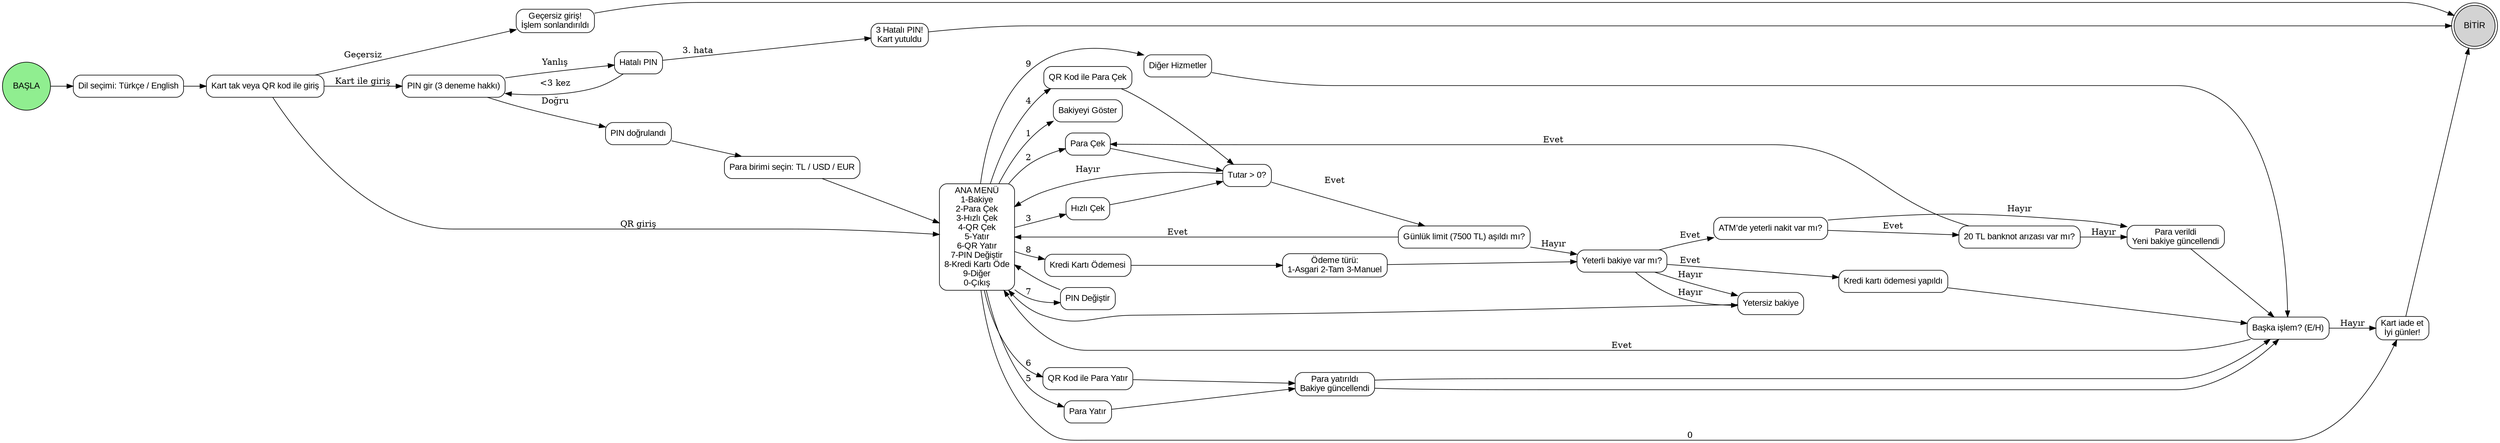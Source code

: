 digraph ATM_Sistemi {
    rankdir=LR;
    node [shape=rectangle, style=rounded, fontname="Arial"];

    // Başlangıç ve bitiş
    start [label="BAŞLA", shape=circle, style=filled, fillcolor=lightgreen];
    end [label="BİTİR", shape=doublecircle, style=filled, fillcolor=lightgray];

    // Giriş ve PIN
    dil [label="Dil seçimi: Türkçe / English"];
    giris_tipi [label="Kart tak veya QR kod ile giriş"];
    hatali_giris [label="Geçersiz giriş!\nİşlem sonlandırıldı"];
    pin_giris [label="PIN gir (3 deneme hakkı)"];
    pin_hata [label="Hatalı PIN"];
    pin_dogru [label="PIN doğrulandı"];
    kart_yutuldu [label="3 Hatalı PIN!\nKart yutuldu"];
    para_birimi [label="Para birimi seçin: TL / USD / EUR"];

    // Menü ve işlemler
    menu [label="ANA MENÜ\n1-Bakiye\n2-Para Çek\n3-Hızlı Çek\n4-QR Çek\n5-Yatır\n6-QR Yatır\n7-PIN Değiştir\n8-Kredi Kartı Öde\n9-Diğer\n0-Çıkış"];
    bakiye [label="Bakiyeyi Göster"];
    para_cek [label="Para Çek"];
    hizli_cek [label="Hızlı Çek"];
    qr_cek [label="QR Kod ile Para Çek"];
    para_yatir [label="Para Yatır"];
    qr_yatir [label="QR Kod ile Para Yatır"];
    pin_degistir [label="PIN Değiştir"];
    kredi_odeme [label="Kredi Kartı Ödemesi"];
    diger [label="Diğer Hizmetler"];
    cikis [label="Kart iade et\nİyi günler!"];

    // Para çekme kontrolleri
    tutar_kontrol [label="Tutar > 0?"];
    limit_kontrol [label="Günlük limit (7500 TL) aşıldı mı?"];
    bakiye_kontrol [label="Yeterli bakiye var mı?"];
    atm_nakit [label="ATM'de yeterli nakit var mı?"];
    banknot_ariza [label="20 TL banknot arızası var mı?"];
    para_ver [label="Para verildi\nYeni bakiye güncellendi"];
    bakiye_yetersiz [label="Yetersiz bakiye"];

    // Para yatırma ve ödemeler
    para_yatir_ok [label="Para yatırıldı\nBakiye güncellendi"];
    odeme_secimi [label="Ödeme türü:\n1-Asgari 2-Tam 3-Manuel"];
    odeme_yap [label="Kredi kartı ödemesi yapıldı"];

    // Devam akışı
    devam [label="Başka işlem? (E/H)"];

    // --- Giriş ve PIN ---
    start -> dil -> giris_tipi;
    giris_tipi -> pin_giris [label="Kart ile giriş"];
    giris_tipi -> menu [label="QR giriş"];
    giris_tipi -> hatali_giris [label="Geçersiz"];
    hatali_giris -> end;

    pin_giris -> pin_dogru [label="Doğru"];
    pin_giris -> pin_hata [label="Yanlış"];
    pin_hata -> pin_giris [label="<3 kez"];
    pin_hata -> kart_yutuldu [label="3. hata"];
    kart_yutuldu -> end;
    pin_dogru -> para_birimi -> menu;

    // --- Menü ---
    menu -> bakiye [label="1"];
    menu -> para_cek [label="2"];
    menu -> hizli_cek [label="3"];
    menu -> qr_cek [label="4"];
    menu -> para_yatir [label="5"];
    menu -> qr_yatir [label="6"];
    menu -> pin_degistir [label="7"];
    menu -> kredi_odeme [label="8"];
    menu -> diger [label="9"];
    menu -> cikis [label="0"];

    // --- Para çekme zinciri ---
    para_cek -> tutar_kontrol;
    hizli_cek -> tutar_kontrol;
    qr_cek -> tutar_kontrol;

    tutar_kontrol -> limit_kontrol [label="Evet"];
    tutar_kontrol -> menu [label="Hayır"];
    limit_kontrol -> bakiye_kontrol [label="Hayır"];
    limit_kontrol -> menu [label="Evet"];
    bakiye_kontrol -> atm_nakit [label="Evet"];
    bakiye_kontrol -> bakiye_yetersiz [label="Hayır"];
    atm_nakit -> banknot_ariza [label="Evet"];
    atm_nakit -> para_ver [label="Hayır"];
    banknot_ariza -> para_ver [label="Hayır"];
    banknot_ariza -> para_cek [label="Evet"];
    bakiye_yetersiz -> menu;
    para_ver -> devam;

    // --- Para yatırma ve QR yatırma ---
    para_yatir -> para_yatir_ok -> devam;
    qr_yatir -> para_yatir_ok -> devam;

    // --- PIN değiştir ---
    pin_degistir -> menu;

    // --- Kredi kartı ödemesi ---
    kredi_odeme -> odeme_secimi -> bakiye_kontrol;
    bakiye_kontrol -> odeme_yap [label="Evet"];
    bakiye_kontrol -> bakiye_yetersiz [label="Hayır"];
    odeme_yap -> devam;

    // --- Diğer işlemler ---
    diger -> devam;

    // --- Devam döngüsü ---
    devam -> menu [label="Evet"];
    devam -> cikis [label="Hayır"];
    cikis -> end;
}
